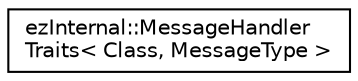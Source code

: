 digraph "Graphical Class Hierarchy"
{
 // LATEX_PDF_SIZE
  edge [fontname="Helvetica",fontsize="10",labelfontname="Helvetica",labelfontsize="10"];
  node [fontname="Helvetica",fontsize="10",shape=record];
  rankdir="LR";
  Node0 [label="ezInternal::MessageHandler\lTraits\< Class, MessageType \>",height=0.2,width=0.4,color="black", fillcolor="white", style="filled",URL="$dc/d29/structez_internal_1_1_message_handler_traits.htm",tooltip=" "];
}
